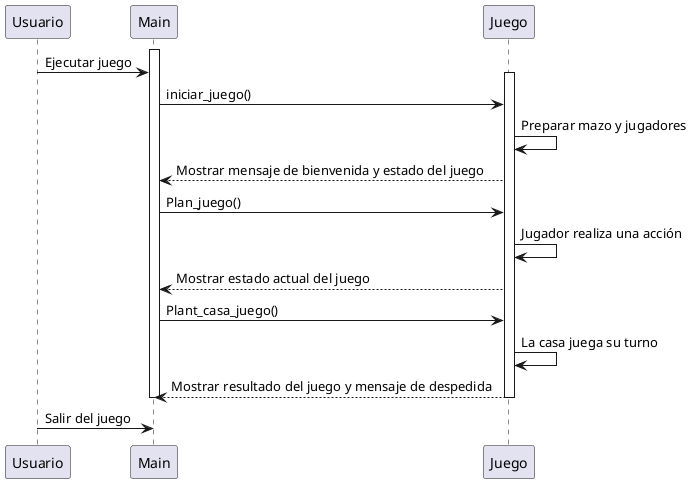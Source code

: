 @startuml

participant Usuario
participant Main
participant Juego

activate Main
Usuario -> Main: Ejecutar juego
activate Juego
Main -> Juego: iniciar_juego()
Juego -> Juego: Preparar mazo y jugadores
Juego --> Main: Mostrar mensaje de bienvenida y estado del juego
Main -> Juego: Plan_juego()
Juego -> Juego: Jugador realiza una acción
Juego --> Main: Mostrar estado actual del juego
Main -> Juego: Plant_casa_juego()
Juego -> Juego: La casa juega su turno
Juego --> Main: Mostrar resultado del juego y mensaje de despedida
deactivate Main
deactivate Juego
Usuario -> Main: Salir del juego
deactivate Usuario

@enduml